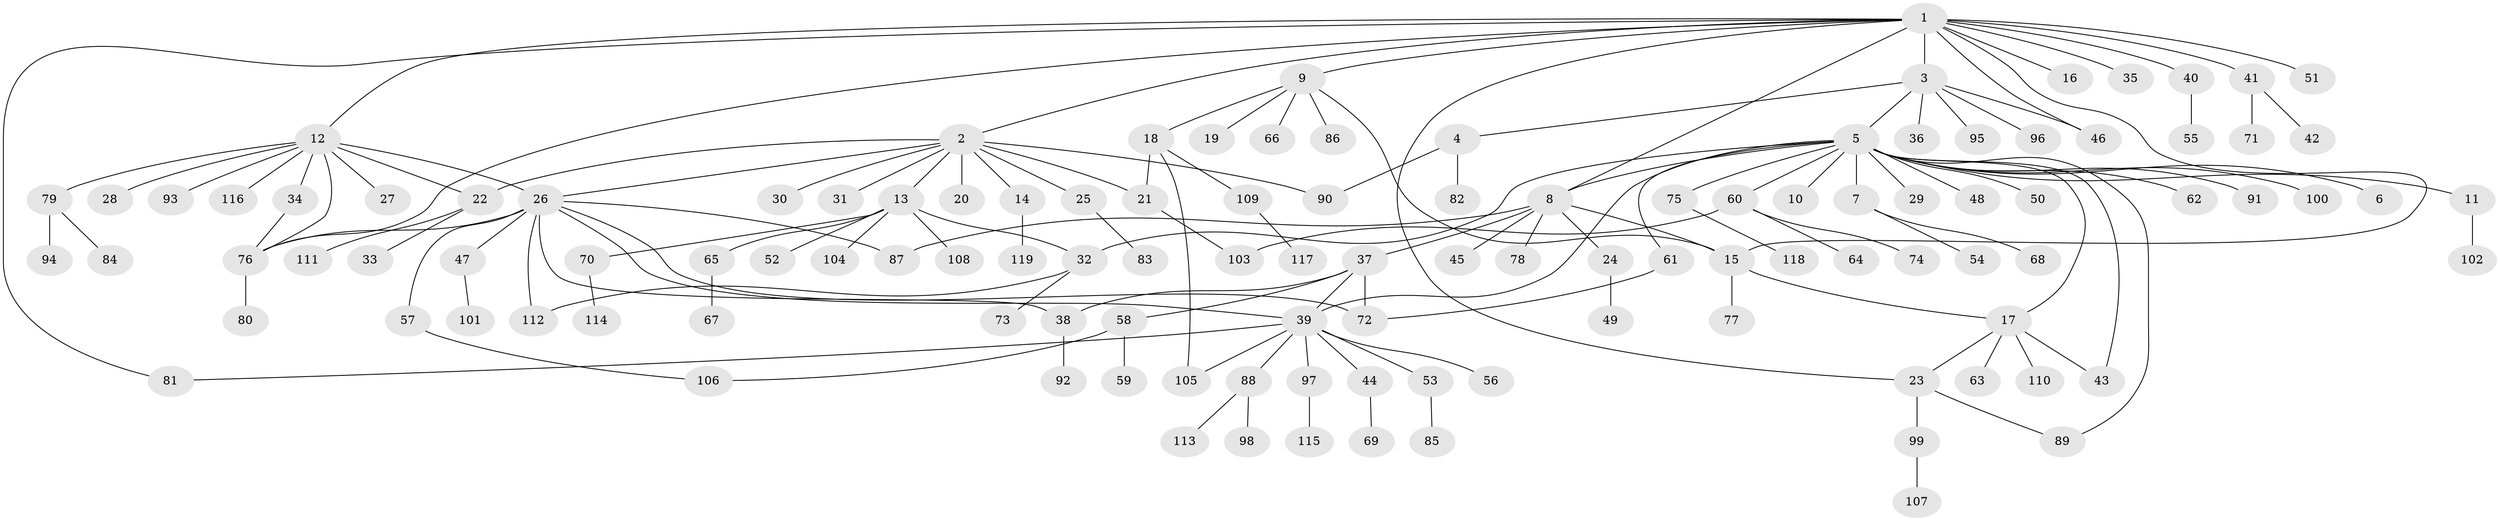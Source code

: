 // Generated by graph-tools (version 1.1) at 2025/25/03/09/25 03:25:59]
// undirected, 119 vertices, 145 edges
graph export_dot {
graph [start="1"]
  node [color=gray90,style=filled];
  1;
  2;
  3;
  4;
  5;
  6;
  7;
  8;
  9;
  10;
  11;
  12;
  13;
  14;
  15;
  16;
  17;
  18;
  19;
  20;
  21;
  22;
  23;
  24;
  25;
  26;
  27;
  28;
  29;
  30;
  31;
  32;
  33;
  34;
  35;
  36;
  37;
  38;
  39;
  40;
  41;
  42;
  43;
  44;
  45;
  46;
  47;
  48;
  49;
  50;
  51;
  52;
  53;
  54;
  55;
  56;
  57;
  58;
  59;
  60;
  61;
  62;
  63;
  64;
  65;
  66;
  67;
  68;
  69;
  70;
  71;
  72;
  73;
  74;
  75;
  76;
  77;
  78;
  79;
  80;
  81;
  82;
  83;
  84;
  85;
  86;
  87;
  88;
  89;
  90;
  91;
  92;
  93;
  94;
  95;
  96;
  97;
  98;
  99;
  100;
  101;
  102;
  103;
  104;
  105;
  106;
  107;
  108;
  109;
  110;
  111;
  112;
  113;
  114;
  115;
  116;
  117;
  118;
  119;
  1 -- 2;
  1 -- 3;
  1 -- 8;
  1 -- 9;
  1 -- 12;
  1 -- 15;
  1 -- 16;
  1 -- 23;
  1 -- 35;
  1 -- 40;
  1 -- 41;
  1 -- 46;
  1 -- 51;
  1 -- 76;
  1 -- 81;
  2 -- 13;
  2 -- 14;
  2 -- 20;
  2 -- 21;
  2 -- 22;
  2 -- 25;
  2 -- 26;
  2 -- 30;
  2 -- 31;
  2 -- 90;
  3 -- 4;
  3 -- 5;
  3 -- 36;
  3 -- 46;
  3 -- 95;
  3 -- 96;
  4 -- 82;
  4 -- 90;
  5 -- 6;
  5 -- 7;
  5 -- 8;
  5 -- 10;
  5 -- 11;
  5 -- 17;
  5 -- 29;
  5 -- 32;
  5 -- 39;
  5 -- 43;
  5 -- 48;
  5 -- 50;
  5 -- 60;
  5 -- 61;
  5 -- 62;
  5 -- 75;
  5 -- 89;
  5 -- 91;
  5 -- 100;
  7 -- 54;
  7 -- 68;
  8 -- 15;
  8 -- 24;
  8 -- 37;
  8 -- 45;
  8 -- 78;
  8 -- 87;
  9 -- 15;
  9 -- 18;
  9 -- 19;
  9 -- 66;
  9 -- 86;
  11 -- 102;
  12 -- 22;
  12 -- 26;
  12 -- 27;
  12 -- 28;
  12 -- 34;
  12 -- 76;
  12 -- 79;
  12 -- 93;
  12 -- 116;
  13 -- 32;
  13 -- 52;
  13 -- 65;
  13 -- 70;
  13 -- 104;
  13 -- 108;
  14 -- 119;
  15 -- 17;
  15 -- 77;
  17 -- 23;
  17 -- 43;
  17 -- 63;
  17 -- 110;
  18 -- 21;
  18 -- 105;
  18 -- 109;
  21 -- 103;
  22 -- 33;
  22 -- 111;
  23 -- 89;
  23 -- 99;
  24 -- 49;
  25 -- 83;
  26 -- 38;
  26 -- 39;
  26 -- 47;
  26 -- 57;
  26 -- 72;
  26 -- 76;
  26 -- 87;
  26 -- 112;
  32 -- 73;
  32 -- 112;
  34 -- 76;
  37 -- 38;
  37 -- 39;
  37 -- 58;
  37 -- 72;
  38 -- 92;
  39 -- 44;
  39 -- 53;
  39 -- 56;
  39 -- 81;
  39 -- 88;
  39 -- 97;
  39 -- 105;
  40 -- 55;
  41 -- 42;
  41 -- 71;
  44 -- 69;
  47 -- 101;
  53 -- 85;
  57 -- 106;
  58 -- 59;
  58 -- 106;
  60 -- 64;
  60 -- 74;
  60 -- 103;
  61 -- 72;
  65 -- 67;
  70 -- 114;
  75 -- 118;
  76 -- 80;
  79 -- 84;
  79 -- 94;
  88 -- 98;
  88 -- 113;
  97 -- 115;
  99 -- 107;
  109 -- 117;
}
